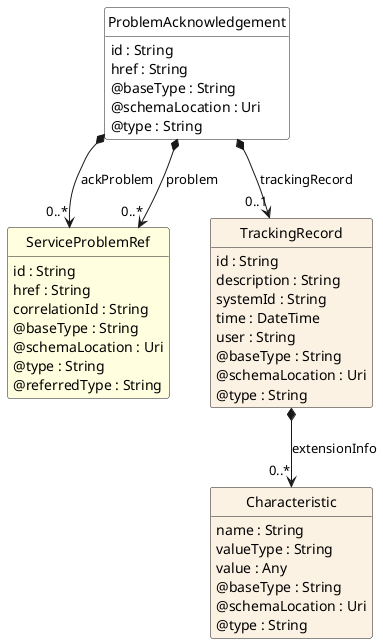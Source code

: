 @startuml
hide circle
hide methods
hide stereotype
show <<Enumeration>> stereotype
skinparam class {
   BackgroundColor<<Enumeration>> #E6F5F7
   BackgroundColor<<Ref>> #FFFFE0
   BackgroundColor<<Pivot>> #FFFFFFF
   BackgroundColor #FCF2E3
}

class ProblemAcknowledgement <<Pivot>> {
    id : String
    href : String
    @baseType : String
    @schemaLocation : Uri
    @type : String
}

class ServiceProblemRef <<Ref>> {
    id : String
    href : String
    correlationId : String
    @baseType : String
    @schemaLocation : Uri
    @type : String
    @referredType : String
}

class TrackingRecord {
    id : String
    description : String
    systemId : String
    time : DateTime
    user : String
    @baseType : String
    @schemaLocation : Uri
    @type : String
}

class Characteristic {
    name : String
    valueType : String
    value : Any
    @baseType : String
    @schemaLocation : Uri
    @type : String
}


'processing edges for ProblemAcknowledgement
ProblemAcknowledgement *-->  "0..1" TrackingRecord : trackingRecord
' rule: General below rule - either none already or unable to place left / right of currently placed
ProblemAcknowledgement *-->  "0..*" ServiceProblemRef : ackProblem
ProblemAcknowledgement *-->  "0..*" ServiceProblemRef : problem
' rule: General below rule - either none already or unable to place left / right of currently placed
'completed processing of edges for ProblemAcknowledgement

'processing edges for ServiceProblemRef

'processing edges for TrackingRecord
TrackingRecord *-->  "0..*" Characteristic : extensionInfo
' rule: General below rule - either none already or unable to place left / right of currently placed
'completed processing of edges for TrackingRecord

'processing edges for Characteristic
@enduml